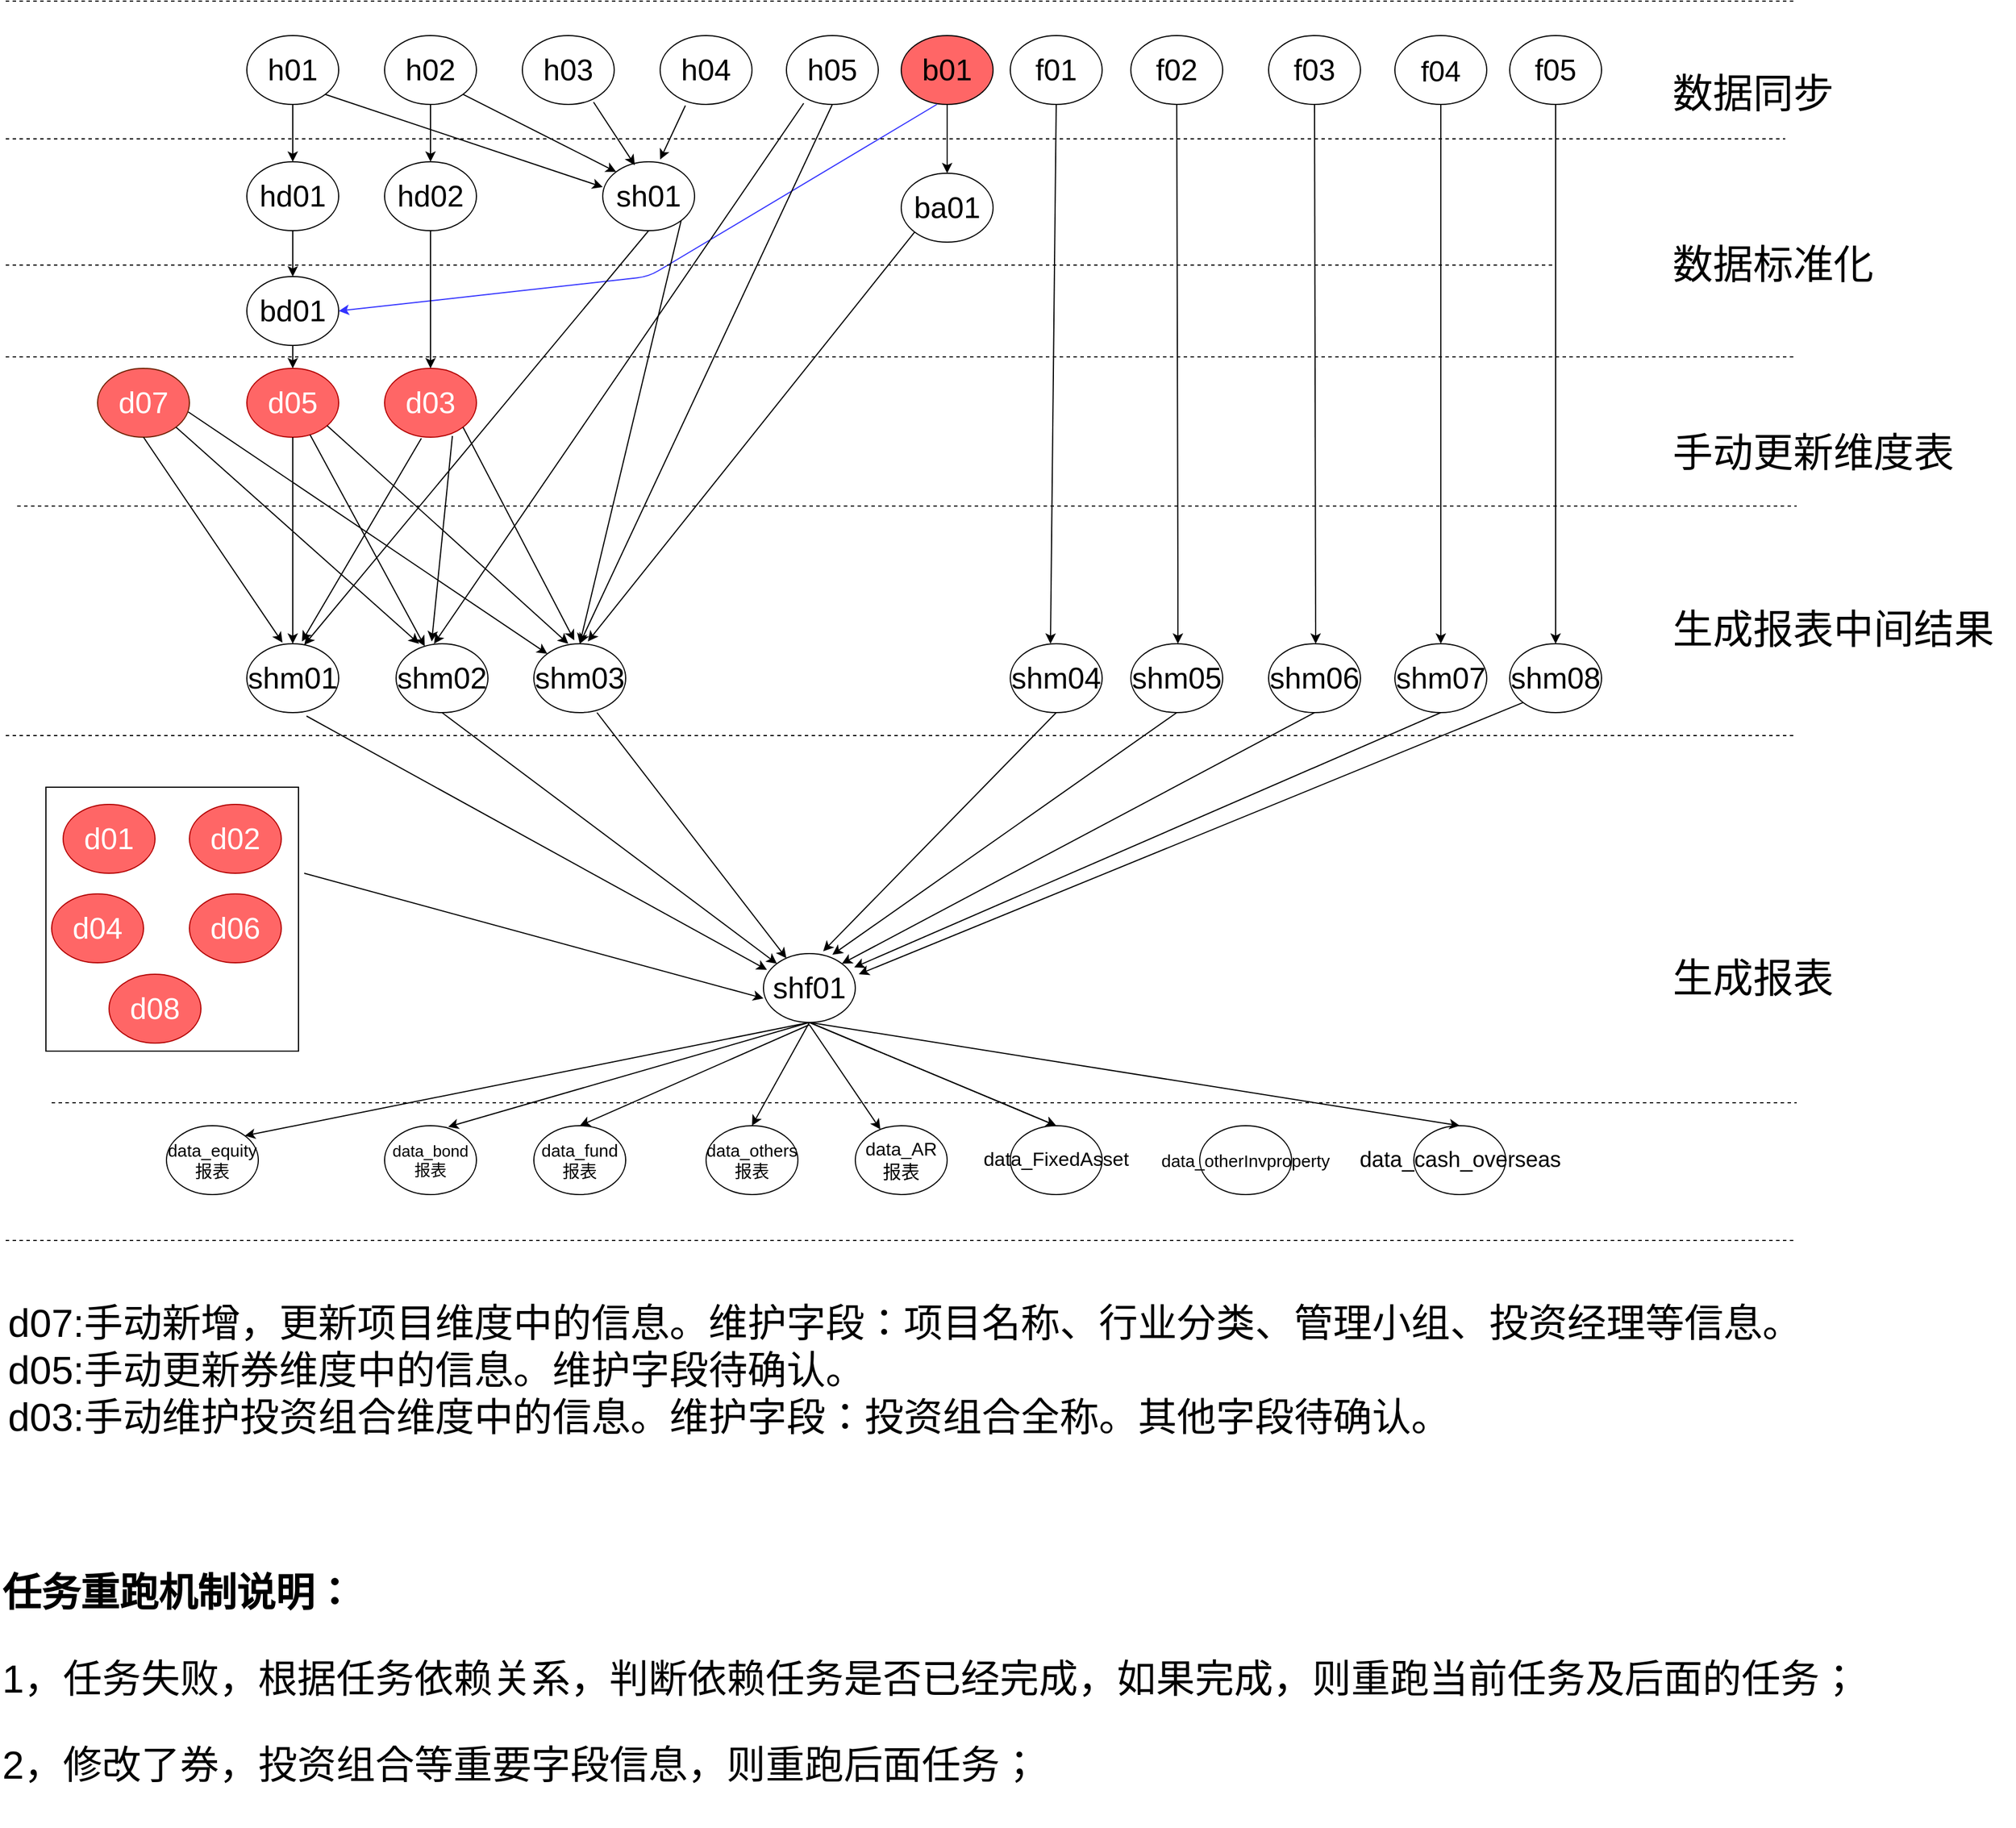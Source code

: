 <mxfile version="10.6.7" type="github"><diagram id="CE-nAmxv7aSpPfwxTt5X" name="Page-1"><mxGraphModel dx="2001" dy="620" grid="1" gridSize="10" guides="1" tooltips="1" connect="1" arrows="1" fold="1" page="1" pageScale="1" pageWidth="827" pageHeight="1169" math="0" shadow="0"><root><mxCell id="0"/><mxCell id="1" parent="0"/><mxCell id="x9aUKfn-WQiSGZUhLvfE-21" value="" style="rounded=0;whiteSpace=wrap;html=1;strokeWidth=1;" parent="1" vertex="1"><mxGeometry x="-405" y="725" width="220" height="230" as="geometry"/></mxCell><mxCell id="vTBnJOC0n8OZ-84Smmaz-1" value="&lt;font style=&quot;font-size: 26px&quot;&gt;h04&lt;/font&gt;" style="ellipse;whiteSpace=wrap;html=1;" parent="1" vertex="1"><mxGeometry x="130" y="70" width="80" height="60" as="geometry"/></mxCell><mxCell id="vTBnJOC0n8OZ-84Smmaz-2" value="&lt;font style=&quot;font-size: 26px&quot;&gt;h01&lt;/font&gt;" style="ellipse;whiteSpace=wrap;html=1;strokeWidth=1;" parent="1" vertex="1"><mxGeometry x="-230" y="70" width="80" height="60" as="geometry"/></mxCell><mxCell id="vTBnJOC0n8OZ-84Smmaz-3" value="&lt;font style=&quot;font-size: 26px&quot;&gt;h02&lt;/font&gt;" style="ellipse;whiteSpace=wrap;html=1;strokeColor=#000000;strokeWidth=1;" parent="1" vertex="1"><mxGeometry x="-110" y="70" width="80" height="60" as="geometry"/></mxCell><mxCell id="vTBnJOC0n8OZ-84Smmaz-4" value="&lt;font style=&quot;font-size: 26px&quot;&gt;h03&lt;/font&gt;" style="ellipse;whiteSpace=wrap;html=1;" parent="1" vertex="1"><mxGeometry x="10" y="70" width="80" height="60" as="geometry"/></mxCell><mxCell id="vTBnJOC0n8OZ-84Smmaz-5" value="&lt;font style=&quot;font-size: 25px&quot;&gt;f04&lt;/font&gt;" style="ellipse;whiteSpace=wrap;html=1;" parent="1" vertex="1"><mxGeometry x="770" y="70" width="80" height="60" as="geometry"/></mxCell><mxCell id="vTBnJOC0n8OZ-84Smmaz-6" value="&lt;font style=&quot;font-size: 26px&quot;&gt;f03&lt;/font&gt;" style="ellipse;whiteSpace=wrap;html=1;" parent="1" vertex="1"><mxGeometry x="660" y="70" width="80" height="60" as="geometry"/></mxCell><mxCell id="vTBnJOC0n8OZ-84Smmaz-7" value="&lt;font style=&quot;font-size: 26px&quot;&gt;f02&lt;/font&gt;" style="ellipse;whiteSpace=wrap;html=1;" parent="1" vertex="1"><mxGeometry x="540" y="70" width="80" height="60" as="geometry"/></mxCell><mxCell id="vTBnJOC0n8OZ-84Smmaz-8" value="&lt;font style=&quot;font-size: 26px&quot;&gt;f01&lt;/font&gt;" style="ellipse;whiteSpace=wrap;html=1;" parent="1" vertex="1"><mxGeometry x="435" y="70" width="80" height="60" as="geometry"/></mxCell><mxCell id="vTBnJOC0n8OZ-84Smmaz-9" value="&lt;font style=&quot;font-size: 26px&quot;&gt;h05&lt;/font&gt;" style="ellipse;whiteSpace=wrap;html=1;" parent="1" vertex="1"><mxGeometry x="240" y="70" width="80" height="60" as="geometry"/></mxCell><mxCell id="--Qk28p9DSzuA7onRjqX-1" value="&lt;font style=&quot;font-size: 26px&quot;&gt;f05&lt;/font&gt;" style="ellipse;whiteSpace=wrap;html=1;" parent="1" vertex="1"><mxGeometry x="870" y="70" width="80" height="60" as="geometry"/></mxCell><mxCell id="--Qk28p9DSzuA7onRjqX-2" value="&lt;font style=&quot;font-size: 26px&quot;&gt;hd01&lt;/font&gt;" style="ellipse;whiteSpace=wrap;html=1;" parent="1" vertex="1"><mxGeometry x="-230" y="180" width="80" height="60" as="geometry"/></mxCell><mxCell id="--Qk28p9DSzuA7onRjqX-3" value="&lt;font style=&quot;font-size: 26px&quot;&gt;hd02&lt;/font&gt;" style="ellipse;whiteSpace=wrap;html=1;" parent="1" vertex="1"><mxGeometry x="-110" y="180" width="80" height="60" as="geometry"/></mxCell><mxCell id="--Qk28p9DSzuA7onRjqX-4" value="&lt;font style=&quot;font-size: 26px&quot;&gt;b01&lt;/font&gt;" style="ellipse;whiteSpace=wrap;html=1;fillColor=#FF6666;" parent="1" vertex="1"><mxGeometry x="340" y="70" width="80" height="60" as="geometry"/></mxCell><mxCell id="--Qk28p9DSzuA7onRjqX-7" value="&lt;font style=&quot;font-size: 26px&quot;&gt;ba01&lt;/font&gt;" style="ellipse;whiteSpace=wrap;html=1;" parent="1" vertex="1"><mxGeometry x="340" y="190" width="80" height="60" as="geometry"/></mxCell><mxCell id="--Qk28p9DSzuA7onRjqX-8" value="&lt;font style=&quot;font-size: 26px&quot;&gt;shm05&lt;/font&gt;" style="ellipse;whiteSpace=wrap;html=1;" parent="1" vertex="1"><mxGeometry x="540" y="600" width="80" height="60" as="geometry"/></mxCell><mxCell id="--Qk28p9DSzuA7onRjqX-9" value="&lt;font style=&quot;font-size: 26px&quot;&gt;shm04&lt;/font&gt;" style="ellipse;whiteSpace=wrap;html=1;" parent="1" vertex="1"><mxGeometry x="435" y="600" width="80" height="60" as="geometry"/></mxCell><mxCell id="--Qk28p9DSzuA7onRjqX-10" value="&lt;font style=&quot;font-size: 26px&quot;&gt;shm03&lt;/font&gt;" style="ellipse;whiteSpace=wrap;html=1;" parent="1" vertex="1"><mxGeometry x="20" y="600" width="80" height="60" as="geometry"/></mxCell><mxCell id="--Qk28p9DSzuA7onRjqX-11" value="&lt;font style=&quot;font-size: 26px&quot;&gt;shm02&lt;/font&gt;" style="ellipse;whiteSpace=wrap;html=1;" parent="1" vertex="1"><mxGeometry x="-100" y="600" width="80" height="60" as="geometry"/></mxCell><mxCell id="--Qk28p9DSzuA7onRjqX-12" value="&lt;font style=&quot;font-size: 26px&quot;&gt;shm01&lt;/font&gt;" style="ellipse;whiteSpace=wrap;html=1;" parent="1" vertex="1"><mxGeometry x="-230" y="600" width="80" height="60" as="geometry"/></mxCell><mxCell id="--Qk28p9DSzuA7onRjqX-14" value="&lt;font style=&quot;font-size: 26px&quot;&gt;shm08&lt;/font&gt;" style="ellipse;whiteSpace=wrap;html=1;" parent="1" vertex="1"><mxGeometry x="870" y="600" width="80" height="60" as="geometry"/></mxCell><mxCell id="--Qk28p9DSzuA7onRjqX-15" value="&lt;font style=&quot;font-size: 26px&quot;&gt;shm07&lt;/font&gt;" style="ellipse;whiteSpace=wrap;html=1;" parent="1" vertex="1"><mxGeometry x="770" y="600" width="80" height="60" as="geometry"/></mxCell><mxCell id="--Qk28p9DSzuA7onRjqX-16" value="&lt;font style=&quot;font-size: 26px&quot;&gt;shm06&lt;/font&gt;" style="ellipse;whiteSpace=wrap;html=1;" parent="1" vertex="1"><mxGeometry x="660" y="600" width="80" height="60" as="geometry"/></mxCell><mxCell id="--Qk28p9DSzuA7onRjqX-17" value="&lt;font style=&quot;font-size: 26px&quot;&gt;shf01&lt;/font&gt;" style="ellipse;whiteSpace=wrap;html=1;" parent="1" vertex="1"><mxGeometry x="220" y="870" width="80" height="60" as="geometry"/></mxCell><mxCell id="--Qk28p9DSzuA7onRjqX-19" value="" style="endArrow=classic;html=1;exitX=0.5;exitY=1;exitDx=0;exitDy=0;" parent="1" source="vTBnJOC0n8OZ-84Smmaz-2" target="--Qk28p9DSzuA7onRjqX-2" edge="1"><mxGeometry width="50" height="50" relative="1" as="geometry"><mxPoint x="-230" y="740" as="sourcePoint"/><mxPoint x="-180" y="690" as="targetPoint"/></mxGeometry></mxCell><mxCell id="--Qk28p9DSzuA7onRjqX-20" value="" style="endArrow=classic;html=1;exitX=0.5;exitY=1;exitDx=0;exitDy=0;entryX=0.5;entryY=0;entryDx=0;entryDy=0;" parent="1" source="vTBnJOC0n8OZ-84Smmaz-3" target="--Qk28p9DSzuA7onRjqX-3" edge="1"><mxGeometry width="50" height="50" relative="1" as="geometry"><mxPoint x="-20" y="220" as="sourcePoint"/><mxPoint x="30" y="170" as="targetPoint"/></mxGeometry></mxCell><mxCell id="--Qk28p9DSzuA7onRjqX-27" value="" style="endArrow=classic;html=1;exitX=0.65;exitY=1.05;exitDx=0;exitDy=0;exitPerimeter=0;entryX=0.038;entryY=0.236;entryDx=0;entryDy=0;entryPerimeter=0;" parent="1" source="--Qk28p9DSzuA7onRjqX-12" target="--Qk28p9DSzuA7onRjqX-17" edge="1"><mxGeometry width="50" height="50" relative="1" as="geometry"><mxPoint x="-230" y="740" as="sourcePoint"/><mxPoint x="-180" y="690" as="targetPoint"/></mxGeometry></mxCell><mxCell id="--Qk28p9DSzuA7onRjqX-28" value="" style="endArrow=classic;html=1;exitX=0.5;exitY=1;exitDx=0;exitDy=0;entryX=0;entryY=0;entryDx=0;entryDy=0;" parent="1" source="--Qk28p9DSzuA7onRjqX-11" target="--Qk28p9DSzuA7onRjqX-17" edge="1"><mxGeometry width="50" height="50" relative="1" as="geometry"><mxPoint x="-230" y="740" as="sourcePoint"/><mxPoint x="-180" y="690" as="targetPoint"/></mxGeometry></mxCell><mxCell id="--Qk28p9DSzuA7onRjqX-29" value="" style="endArrow=classic;html=1;" parent="1" target="--Qk28p9DSzuA7onRjqX-17" edge="1"><mxGeometry width="50" height="50" relative="1" as="geometry"><mxPoint x="75" y="660" as="sourcePoint"/><mxPoint x="-180" y="690" as="targetPoint"/></mxGeometry></mxCell><mxCell id="--Qk28p9DSzuA7onRjqX-34" value="&lt;font style=&quot;font-size: 26px&quot;&gt;d07&lt;/font&gt;" style="ellipse;whiteSpace=wrap;html=1;fillColor=#FF6666;strokeColor=#6D1F00;fontColor=#ffffff;" parent="1" vertex="1"><mxGeometry x="-360" y="360" width="80" height="60" as="geometry"/></mxCell><mxCell id="--Qk28p9DSzuA7onRjqX-6" value="&lt;font style=&quot;font-size: 26px&quot;&gt;sh01&lt;/font&gt;" style="ellipse;whiteSpace=wrap;html=1;" parent="1" vertex="1"><mxGeometry x="80" y="180" width="80" height="60" as="geometry"/></mxCell><mxCell id="--Qk28p9DSzuA7onRjqX-5" value="&lt;font style=&quot;font-size: 26px&quot;&gt;bd01&lt;/font&gt;" style="ellipse;whiteSpace=wrap;html=1;" parent="1" vertex="1"><mxGeometry x="-230" y="280" width="80" height="60" as="geometry"/></mxCell><mxCell id="--Qk28p9DSzuA7onRjqX-55" value="&lt;font style=&quot;font-size: 26px&quot;&gt;d05&lt;/font&gt;" style="ellipse;whiteSpace=wrap;html=1;fillColor=#FF6666;strokeColor=#B20000;fontColor=#ffffff;" parent="1" vertex="1"><mxGeometry x="-230" y="360" width="80" height="60" as="geometry"/></mxCell><mxCell id="--Qk28p9DSzuA7onRjqX-56" value="" style="endArrow=classic;html=1;exitX=0.5;exitY=1;exitDx=0;exitDy=0;" parent="1" source="--Qk28p9DSzuA7onRjqX-5" target="--Qk28p9DSzuA7onRjqX-55" edge="1"><mxGeometry width="50" height="50" relative="1" as="geometry"><mxPoint x="-340" y="740" as="sourcePoint"/><mxPoint x="-290" y="690" as="targetPoint"/></mxGeometry></mxCell><mxCell id="--Qk28p9DSzuA7onRjqX-57" value="&lt;font style=&quot;font-size: 26px&quot;&gt;d03&lt;/font&gt;" style="ellipse;whiteSpace=wrap;html=1;fillColor=#FF6666;strokeColor=#B20000;fontColor=#ffffff;" parent="1" vertex="1"><mxGeometry x="-110" y="360" width="80" height="60" as="geometry"/></mxCell><mxCell id="--Qk28p9DSzuA7onRjqX-104" value="" style="endArrow=classic;html=1;exitX=0.5;exitY=1;exitDx=0;exitDy=0;entryX=0.388;entryY=-0.017;entryDx=0;entryDy=0;entryPerimeter=0;" parent="1" source="--Qk28p9DSzuA7onRjqX-34" target="--Qk28p9DSzuA7onRjqX-12" edge="1"><mxGeometry width="50" height="50" relative="1" as="geometry"><mxPoint x="-370" y="540" as="sourcePoint"/><mxPoint x="-200" y="590" as="targetPoint"/></mxGeometry></mxCell><mxCell id="--Qk28p9DSzuA7onRjqX-105" value="" style="endArrow=classic;html=1;exitX=1;exitY=1;exitDx=0;exitDy=0;entryX=0.25;entryY=0;entryDx=0;entryDy=0;entryPerimeter=0;" parent="1" source="--Qk28p9DSzuA7onRjqX-34" target="--Qk28p9DSzuA7onRjqX-11" edge="1"><mxGeometry width="50" height="50" relative="1" as="geometry"><mxPoint x="-240" y="490" as="sourcePoint"/><mxPoint x="-320" y="950" as="targetPoint"/></mxGeometry></mxCell><mxCell id="--Qk28p9DSzuA7onRjqX-106" value="" style="endArrow=classic;html=1;exitX=0.988;exitY=0.633;exitDx=0;exitDy=0;exitPerimeter=0;entryX=0;entryY=0;entryDx=0;entryDy=0;" parent="1" source="--Qk28p9DSzuA7onRjqX-34" target="--Qk28p9DSzuA7onRjqX-10" edge="1"><mxGeometry width="50" height="50" relative="1" as="geometry"><mxPoint x="-130" y="470" as="sourcePoint"/><mxPoint x="-320" y="950" as="targetPoint"/></mxGeometry></mxCell><mxCell id="--Qk28p9DSzuA7onRjqX-110" value="" style="endArrow=classic;html=1;exitX=0.5;exitY=1;exitDx=0;exitDy=0;entryX=0.5;entryY=0;entryDx=0;entryDy=0;" parent="1" source="--Qk28p9DSzuA7onRjqX-55" target="--Qk28p9DSzuA7onRjqX-12" edge="1"><mxGeometry width="50" height="50" relative="1" as="geometry"><mxPoint x="-230" y="550" as="sourcePoint"/><mxPoint x="-320" y="950" as="targetPoint"/></mxGeometry></mxCell><mxCell id="--Qk28p9DSzuA7onRjqX-111" value="" style="endArrow=classic;html=1;" parent="1" source="--Qk28p9DSzuA7onRjqX-55" target="--Qk28p9DSzuA7onRjqX-11" edge="1"><mxGeometry width="50" height="50" relative="1" as="geometry"><mxPoint x="-169" y="429" as="sourcePoint"/><mxPoint x="-320" y="950" as="targetPoint"/></mxGeometry></mxCell><mxCell id="--Qk28p9DSzuA7onRjqX-112" value="" style="endArrow=classic;html=1;entryX=0.375;entryY=0;entryDx=0;entryDy=0;entryPerimeter=0;exitX=0.875;exitY=0.833;exitDx=0;exitDy=0;exitPerimeter=0;" parent="1" source="--Qk28p9DSzuA7onRjqX-55" target="--Qk28p9DSzuA7onRjqX-10" edge="1"><mxGeometry width="50" height="50" relative="1" as="geometry"><mxPoint x="-150" y="390" as="sourcePoint"/><mxPoint x="-320" y="950" as="targetPoint"/></mxGeometry></mxCell><mxCell id="--Qk28p9DSzuA7onRjqX-113" value="" style="endArrow=classic;html=1;exitX=0.4;exitY=1.017;exitDx=0;exitDy=0;exitPerimeter=0;entryX=0.6;entryY=-0.033;entryDx=0;entryDy=0;entryPerimeter=0;" parent="1" source="--Qk28p9DSzuA7onRjqX-57" target="--Qk28p9DSzuA7onRjqX-12" edge="1"><mxGeometry width="50" height="50" relative="1" as="geometry"><mxPoint x="-370" y="1000" as="sourcePoint"/><mxPoint x="-320" y="950" as="targetPoint"/></mxGeometry></mxCell><mxCell id="--Qk28p9DSzuA7onRjqX-116" value="" style="endArrow=classic;html=1;exitX=0.738;exitY=0.983;exitDx=0;exitDy=0;exitPerimeter=0;entryX=0.388;entryY=-0.033;entryDx=0;entryDy=0;entryPerimeter=0;" parent="1" source="--Qk28p9DSzuA7onRjqX-57" target="--Qk28p9DSzuA7onRjqX-11" edge="1"><mxGeometry width="50" height="50" relative="1" as="geometry"><mxPoint x="-370" y="1000" as="sourcePoint"/><mxPoint x="-320" y="950" as="targetPoint"/></mxGeometry></mxCell><mxCell id="--Qk28p9DSzuA7onRjqX-121" value="" style="endArrow=classic;html=1;entryX=1;entryY=0.5;entryDx=0;entryDy=0;strokeColor=#3333FF;" parent="1" target="--Qk28p9DSzuA7onRjqX-5" edge="1"><mxGeometry width="50" height="50" relative="1" as="geometry"><mxPoint x="371" y="130" as="sourcePoint"/><mxPoint x="-130" y="480" as="targetPoint"/><Array as="points"><mxPoint x="120" y="280"/></Array></mxGeometry></mxCell><mxCell id="--Qk28p9DSzuA7onRjqX-126" value="&lt;font style=&quot;font-size: 26px&quot;&gt;d01&lt;/font&gt;" style="ellipse;whiteSpace=wrap;html=1;fillColor=#FF6666;strokeColor=#B20000;fontColor=#ffffff;" parent="1" vertex="1"><mxGeometry x="-390" y="740" width="80" height="60" as="geometry"/></mxCell><mxCell id="--Qk28p9DSzuA7onRjqX-130" value="&lt;font style=&quot;font-size: 26px&quot;&gt;d04&lt;/font&gt;" style="ellipse;whiteSpace=wrap;html=1;fillColor=#FF6666;strokeColor=#B20000;fontColor=#ffffff;" parent="1" vertex="1"><mxGeometry x="-400" y="818" width="80" height="60" as="geometry"/></mxCell><mxCell id="--Qk28p9DSzuA7onRjqX-131" value="&lt;font style=&quot;font-size: 26px&quot;&gt;d02&lt;/font&gt;" style="ellipse;whiteSpace=wrap;html=1;fillColor=#FF6666;strokeColor=#B20000;fontColor=#ffffff;" parent="1" vertex="1"><mxGeometry x="-280" y="740" width="80" height="60" as="geometry"/></mxCell><mxCell id="--Qk28p9DSzuA7onRjqX-133" value="&lt;font style=&quot;font-size: 26px&quot;&gt;d06&lt;/font&gt;" style="ellipse;whiteSpace=wrap;html=1;fillColor=#FF6666;strokeColor=#B20000;fontColor=#ffffff;" parent="1" vertex="1"><mxGeometry x="-280" y="818" width="80" height="60" as="geometry"/></mxCell><mxCell id="--Qk28p9DSzuA7onRjqX-134" value="&lt;font style=&quot;font-size: 26px&quot;&gt;d08&lt;/font&gt;" style="ellipse;whiteSpace=wrap;html=1;fillColor=#FF6666;strokeColor=#B20000;fontColor=#ffffff;" parent="1" vertex="1"><mxGeometry x="-350" y="888" width="80" height="60" as="geometry"/></mxCell><mxCell id="--Qk28p9DSzuA7onRjqX-141" value="&lt;font style=&quot;font-size: 15px&quot;&gt;data_equity报表&lt;/font&gt;" style="ellipse;whiteSpace=wrap;html=1;" parent="1" vertex="1"><mxGeometry x="-300" y="1020" width="80" height="60" as="geometry"/></mxCell><mxCell id="--Qk28p9DSzuA7onRjqX-142" value="&lt;font style=&quot;font-size: 14px&quot;&gt;data_bond报表&lt;/font&gt;" style="ellipse;whiteSpace=wrap;html=1;" parent="1" vertex="1"><mxGeometry x="-110" y="1020" width="80" height="60" as="geometry"/></mxCell><mxCell id="--Qk28p9DSzuA7onRjqX-143" value="&lt;font style=&quot;font-size: 15px&quot;&gt;data_fund报表&lt;/font&gt;" style="ellipse;whiteSpace=wrap;html=1;" parent="1" vertex="1"><mxGeometry x="20" y="1020" width="80" height="60" as="geometry"/></mxCell><mxCell id="--Qk28p9DSzuA7onRjqX-144" value="&lt;font style=&quot;font-size: 15px&quot;&gt;data_others报表&lt;/font&gt;" style="ellipse;whiteSpace=wrap;html=1;" parent="1" vertex="1"><mxGeometry x="170" y="1020" width="80" height="60" as="geometry"/></mxCell><mxCell id="--Qk28p9DSzuA7onRjqX-145" value="&lt;font style=&quot;font-size: 16px&quot;&gt;data_AR报表&lt;/font&gt;" style="ellipse;whiteSpace=wrap;html=1;" parent="1" vertex="1"><mxGeometry x="300" y="1020" width="80" height="60" as="geometry"/></mxCell><mxCell id="--Qk28p9DSzuA7onRjqX-147" value="&lt;font style=&quot;font-size: 15px&quot;&gt;data_otherInvproperty&lt;/font&gt;" style="ellipse;whiteSpace=wrap;html=1;" parent="1" vertex="1"><mxGeometry x="600" y="1020" width="80" height="60" as="geometry"/></mxCell><mxCell id="--Qk28p9DSzuA7onRjqX-148" value="&lt;font style=&quot;font-size: 19px&quot;&gt;data_cash_overseas&lt;/font&gt;" style="ellipse;whiteSpace=wrap;html=1;" parent="1" vertex="1"><mxGeometry x="786.5" y="1020" width="80" height="60" as="geometry"/></mxCell><mxCell id="--Qk28p9DSzuA7onRjqX-149" value="" style="endArrow=classic;html=1;strokeColor=#000000;entryX=1;entryY=0;entryDx=0;entryDy=0;" parent="1" target="--Qk28p9DSzuA7onRjqX-141" edge="1"><mxGeometry width="50" height="50" relative="1" as="geometry"><mxPoint x="260" y="930" as="sourcePoint"/><mxPoint x="-320" y="1220" as="targetPoint"/></mxGeometry></mxCell><mxCell id="--Qk28p9DSzuA7onRjqX-151" value="" style="endArrow=classic;html=1;strokeColor=#000000;exitX=0.5;exitY=1;exitDx=0;exitDy=0;entryX=0.692;entryY=0.017;entryDx=0;entryDy=0;entryPerimeter=0;" parent="1" source="--Qk28p9DSzuA7onRjqX-17" target="--Qk28p9DSzuA7onRjqX-142" edge="1"><mxGeometry width="50" height="50" relative="1" as="geometry"><mxPoint x="-370" y="1270" as="sourcePoint"/><mxPoint x="-320" y="1220" as="targetPoint"/></mxGeometry></mxCell><mxCell id="--Qk28p9DSzuA7onRjqX-152" value="" style="endArrow=classic;html=1;strokeColor=#000000;entryX=0.5;entryY=0;entryDx=0;entryDy=0;" parent="1" target="--Qk28p9DSzuA7onRjqX-143" edge="1"><mxGeometry width="50" height="50" relative="1" as="geometry"><mxPoint x="260" y="932" as="sourcePoint"/><mxPoint x="-320" y="1220" as="targetPoint"/></mxGeometry></mxCell><mxCell id="--Qk28p9DSzuA7onRjqX-153" value="" style="endArrow=classic;html=1;strokeColor=#000000;exitX=0.5;exitY=1;exitDx=0;exitDy=0;entryX=0.5;entryY=0;entryDx=0;entryDy=0;" parent="1" source="--Qk28p9DSzuA7onRjqX-17" target="--Qk28p9DSzuA7onRjqX-144" edge="1"><mxGeometry width="50" height="50" relative="1" as="geometry"><mxPoint x="-370" y="1270" as="sourcePoint"/><mxPoint x="-320" y="1220" as="targetPoint"/></mxGeometry></mxCell><mxCell id="--Qk28p9DSzuA7onRjqX-154" value="" style="endArrow=classic;html=1;strokeColor=#000000;" parent="1" target="--Qk28p9DSzuA7onRjqX-145" edge="1"><mxGeometry width="50" height="50" relative="1" as="geometry"><mxPoint x="260" y="932" as="sourcePoint"/><mxPoint x="-320" y="1220" as="targetPoint"/></mxGeometry></mxCell><mxCell id="--Qk28p9DSzuA7onRjqX-155" value="" style="endArrow=classic;html=1;strokeColor=#000000;exitX=0.5;exitY=1;exitDx=0;exitDy=0;entryX=0.5;entryY=0;entryDx=0;entryDy=0;" parent="1" source="--Qk28p9DSzuA7onRjqX-17" target="--Qk28p9DSzuA7onRjqX-146" edge="1"><mxGeometry width="50" height="50" relative="1" as="geometry"><mxPoint x="-370" y="1270" as="sourcePoint"/><mxPoint x="-320" y="1220" as="targetPoint"/></mxGeometry></mxCell><mxCell id="--Qk28p9DSzuA7onRjqX-157" value="" style="endArrow=classic;html=1;strokeColor=#000000;entryX=0.5;entryY=0;entryDx=0;entryDy=0;" parent="1" target="--Qk28p9DSzuA7onRjqX-148" edge="1"><mxGeometry width="50" height="50" relative="1" as="geometry"><mxPoint x="260" y="930" as="sourcePoint"/><mxPoint x="-320" y="1220" as="targetPoint"/></mxGeometry></mxCell><mxCell id="eKODtF2emk_onOJ8C8fp-2" value="" style="endArrow=classic;html=1;exitX=0.5;exitY=1;exitDx=0;exitDy=0;entryX=0.5;entryY=0;entryDx=0;entryDy=0;" parent="1" source="--Qk28p9DSzuA7onRjqX-3" target="--Qk28p9DSzuA7onRjqX-57" edge="1"><mxGeometry width="50" height="50" relative="1" as="geometry"><mxPoint x="-110" y="840" as="sourcePoint"/><mxPoint x="-150" y="920" as="targetPoint"/></mxGeometry></mxCell><mxCell id="eKODtF2emk_onOJ8C8fp-3" value="" style="endArrow=classic;html=1;exitX=0.5;exitY=1;exitDx=0;exitDy=0;entryX=0.5;entryY=0;entryDx=0;entryDy=0;" parent="1" source="--Qk28p9DSzuA7onRjqX-2" target="--Qk28p9DSzuA7onRjqX-5" edge="1"><mxGeometry width="50" height="50" relative="1" as="geometry"><mxPoint x="-490" y="880" as="sourcePoint"/><mxPoint x="-190" y="270" as="targetPoint"/></mxGeometry></mxCell><mxCell id="eKODtF2emk_onOJ8C8fp-4" value="" style="endArrow=classic;html=1;exitX=0.5;exitY=1;exitDx=0;exitDy=0;entryX=0.5;entryY=0;entryDx=0;entryDy=0;" parent="1" source="--Qk28p9DSzuA7onRjqX-4" target="--Qk28p9DSzuA7onRjqX-7" edge="1"><mxGeometry width="50" height="50" relative="1" as="geometry"><mxPoint x="330" y="240" as="sourcePoint"/><mxPoint x="390" y="440" as="targetPoint"/></mxGeometry></mxCell><mxCell id="eKODtF2emk_onOJ8C8fp-5" value="" style="endArrow=classic;html=1;exitX=1;exitY=1;exitDx=0;exitDy=0;entryX=0;entryY=0.367;entryDx=0;entryDy=0;entryPerimeter=0;" parent="1" source="vTBnJOC0n8OZ-84Smmaz-2" target="--Qk28p9DSzuA7onRjqX-6" edge="1"><mxGeometry width="50" height="50" relative="1" as="geometry"><mxPoint x="150" y="350" as="sourcePoint"/><mxPoint x="200" y="300" as="targetPoint"/></mxGeometry></mxCell><mxCell id="eKODtF2emk_onOJ8C8fp-6" value="" style="endArrow=classic;html=1;exitX=1;exitY=1;exitDx=0;exitDy=0;entryX=0;entryY=0;entryDx=0;entryDy=0;" parent="1" source="vTBnJOC0n8OZ-84Smmaz-3" target="--Qk28p9DSzuA7onRjqX-6" edge="1"><mxGeometry width="50" height="50" relative="1" as="geometry"><mxPoint x="80" y="190" as="sourcePoint"/><mxPoint x="130" y="140" as="targetPoint"/></mxGeometry></mxCell><mxCell id="eKODtF2emk_onOJ8C8fp-7" value="" style="endArrow=classic;html=1;exitX=0.775;exitY=0.967;exitDx=0;exitDy=0;exitPerimeter=0;entryX=0.35;entryY=0.05;entryDx=0;entryDy=0;entryPerimeter=0;" parent="1" source="vTBnJOC0n8OZ-84Smmaz-4" target="--Qk28p9DSzuA7onRjqX-6" edge="1"><mxGeometry width="50" height="50" relative="1" as="geometry"><mxPoint x="200" y="210" as="sourcePoint"/><mxPoint x="101" y="179" as="targetPoint"/></mxGeometry></mxCell><mxCell id="eKODtF2emk_onOJ8C8fp-9" value="" style="endArrow=classic;html=1;exitX=0.5;exitY=1;exitDx=0;exitDy=0;entryX=0.625;entryY=0.017;entryDx=0;entryDy=0;entryPerimeter=0;" parent="1" source="--Qk28p9DSzuA7onRjqX-6" target="--Qk28p9DSzuA7onRjqX-12" edge="1"><mxGeometry width="50" height="50" relative="1" as="geometry"><mxPoint y="470" as="sourcePoint"/><mxPoint x="50" y="420" as="targetPoint"/></mxGeometry></mxCell><mxCell id="eKODtF2emk_onOJ8C8fp-10" value="" style="endArrow=classic;html=1;entryX=0.5;entryY=0;entryDx=0;entryDy=0;exitX=1;exitY=1;exitDx=0;exitDy=0;" parent="1" source="--Qk28p9DSzuA7onRjqX-6" target="--Qk28p9DSzuA7onRjqX-10" edge="1"><mxGeometry width="50" height="50" relative="1" as="geometry"><mxPoint x="120" y="240" as="sourcePoint"/><mxPoint x="50" y="600" as="targetPoint"/></mxGeometry></mxCell><mxCell id="eKODtF2emk_onOJ8C8fp-11" value="" style="endArrow=classic;html=1;exitX=0;exitY=1;exitDx=0;exitDy=0;entryX=0.588;entryY=-0.033;entryDx=0;entryDy=0;entryPerimeter=0;" parent="1" source="--Qk28p9DSzuA7onRjqX-7" target="--Qk28p9DSzuA7onRjqX-10" edge="1"><mxGeometry width="50" height="50" relative="1" as="geometry"><mxPoint x="210" y="500" as="sourcePoint"/><mxPoint x="260" y="450" as="targetPoint"/></mxGeometry></mxCell><mxCell id="eKODtF2emk_onOJ8C8fp-12" value="" style="endArrow=classic;html=1;exitX=0.5;exitY=1;exitDx=0;exitDy=0;entryX=0.5;entryY=0;entryDx=0;entryDy=0;" parent="1" source="vTBnJOC0n8OZ-84Smmaz-9" target="--Qk28p9DSzuA7onRjqX-10" edge="1"><mxGeometry width="50" height="50" relative="1" as="geometry"><mxPoint x="160" y="410" as="sourcePoint"/><mxPoint x="210" y="360" as="targetPoint"/></mxGeometry></mxCell><mxCell id="eKODtF2emk_onOJ8C8fp-14" value="" style="endArrow=classic;html=1;exitX=0.188;exitY=0.983;exitDx=0;exitDy=0;exitPerimeter=0;entryX=0.413;entryY=0;entryDx=0;entryDy=0;entryPerimeter=0;" parent="1" source="vTBnJOC0n8OZ-84Smmaz-9" target="--Qk28p9DSzuA7onRjqX-11" edge="1"><mxGeometry width="50" height="50" relative="1" as="geometry"><mxPoint x="20" y="530" as="sourcePoint"/><mxPoint x="70" y="480" as="targetPoint"/></mxGeometry></mxCell><mxCell id="eKODtF2emk_onOJ8C8fp-15" value="" style="endArrow=classic;html=1;exitX=0.5;exitY=1;exitDx=0;exitDy=0;entryX=0.65;entryY=-0.033;entryDx=0;entryDy=0;entryPerimeter=0;" parent="1" source="--Qk28p9DSzuA7onRjqX-9" target="--Qk28p9DSzuA7onRjqX-17" edge="1"><mxGeometry width="50" height="50" relative="1" as="geometry"><mxPoint x="300" y="770" as="sourcePoint"/><mxPoint x="350" y="720" as="targetPoint"/></mxGeometry></mxCell><mxCell id="eKODtF2emk_onOJ8C8fp-16" value="" style="endArrow=classic;html=1;exitX=0.5;exitY=1;exitDx=0;exitDy=0;" parent="1" source="--Qk28p9DSzuA7onRjqX-8" edge="1"><mxGeometry width="50" height="50" relative="1" as="geometry"><mxPoint x="460" y="890" as="sourcePoint"/><mxPoint x="280" y="871" as="targetPoint"/></mxGeometry></mxCell><mxCell id="eKODtF2emk_onOJ8C8fp-17" value="" style="endArrow=classic;html=1;exitX=0.5;exitY=1;exitDx=0;exitDy=0;entryX=1;entryY=0;entryDx=0;entryDy=0;" parent="1" source="--Qk28p9DSzuA7onRjqX-16" target="--Qk28p9DSzuA7onRjqX-17" edge="1"><mxGeometry width="50" height="50" relative="1" as="geometry"><mxPoint x="560" y="830" as="sourcePoint"/><mxPoint x="610" y="780" as="targetPoint"/></mxGeometry></mxCell><mxCell id="eKODtF2emk_onOJ8C8fp-18" value="" style="endArrow=classic;html=1;exitX=0.5;exitY=1;exitDx=0;exitDy=0;entryX=0.988;entryY=0.2;entryDx=0;entryDy=0;entryPerimeter=0;" parent="1" source="--Qk28p9DSzuA7onRjqX-15" target="--Qk28p9DSzuA7onRjqX-17" edge="1"><mxGeometry width="50" height="50" relative="1" as="geometry"><mxPoint x="-380" y="1270" as="sourcePoint"/><mxPoint x="-330" y="1220" as="targetPoint"/></mxGeometry></mxCell><mxCell id="eKODtF2emk_onOJ8C8fp-19" value="" style="endArrow=classic;html=1;exitX=0;exitY=1;exitDx=0;exitDy=0;entryX=1.038;entryY=0.3;entryDx=0;entryDy=0;entryPerimeter=0;" parent="1" source="--Qk28p9DSzuA7onRjqX-14" target="--Qk28p9DSzuA7onRjqX-17" edge="1"><mxGeometry width="50" height="50" relative="1" as="geometry"><mxPoint x="600" y="950" as="sourcePoint"/><mxPoint x="650" y="900" as="targetPoint"/></mxGeometry></mxCell><mxCell id="eKODtF2emk_onOJ8C8fp-21" value="" style="endArrow=classic;html=1;exitX=0.5;exitY=1;exitDx=0;exitDy=0;" parent="1" source="vTBnJOC0n8OZ-84Smmaz-8" edge="1"><mxGeometry width="50" height="50" relative="1" as="geometry"><mxPoint x="600" y="320" as="sourcePoint"/><mxPoint x="470" y="600" as="targetPoint"/></mxGeometry></mxCell><mxCell id="eKODtF2emk_onOJ8C8fp-22" value="" style="endArrow=classic;html=1;exitX=0.5;exitY=1;exitDx=0;exitDy=0;" parent="1" source="vTBnJOC0n8OZ-84Smmaz-7" edge="1"><mxGeometry width="50" height="50" relative="1" as="geometry"><mxPoint x="580" y="140" as="sourcePoint"/><mxPoint x="581" y="600" as="targetPoint"/><Array as="points"><mxPoint x="581" y="540"/></Array></mxGeometry></mxCell><mxCell id="eKODtF2emk_onOJ8C8fp-23" value="" style="endArrow=classic;html=1;exitX=0.5;exitY=1;exitDx=0;exitDy=0;" parent="1" source="vTBnJOC0n8OZ-84Smmaz-6" edge="1"><mxGeometry width="50" height="50" relative="1" as="geometry"><mxPoint x="630" y="390" as="sourcePoint"/><mxPoint x="701" y="600" as="targetPoint"/></mxGeometry></mxCell><mxCell id="eKODtF2emk_onOJ8C8fp-24" value="" style="endArrow=classic;html=1;exitX=0.5;exitY=1;exitDx=0;exitDy=0;" parent="1" source="vTBnJOC0n8OZ-84Smmaz-5" edge="1"><mxGeometry width="50" height="50" relative="1" as="geometry"><mxPoint x="880" y="480" as="sourcePoint"/><mxPoint x="810" y="600" as="targetPoint"/></mxGeometry></mxCell><mxCell id="eKODtF2emk_onOJ8C8fp-25" value="" style="endArrow=classic;html=1;exitX=0.5;exitY=1;exitDx=0;exitDy=0;entryX=0.5;entryY=0;entryDx=0;entryDy=0;" parent="1" source="--Qk28p9DSzuA7onRjqX-1" target="--Qk28p9DSzuA7onRjqX-14" edge="1"><mxGeometry width="50" height="50" relative="1" as="geometry"><mxPoint x="940" y="520" as="sourcePoint"/><mxPoint x="990" y="470" as="targetPoint"/></mxGeometry></mxCell><mxCell id="--Qk28p9DSzuA7onRjqX-146" value="&lt;font style=&quot;font-size: 17px&quot;&gt;data_FixedAsset&lt;/font&gt;" style="ellipse;whiteSpace=wrap;html=1;" parent="1" vertex="1"><mxGeometry x="435" y="1020" width="80" height="60" as="geometry"/></mxCell><mxCell id="msqKH6T5NHZdXceP4X6C-1" value="" style="endArrow=classic;html=1;strokeColor=#000000;entryX=0.5;entryY=0;entryDx=0;entryDy=0;" parent="1" target="--Qk28p9DSzuA7onRjqX-146" edge="1"><mxGeometry width="50" height="50" relative="1" as="geometry"><mxPoint x="260" y="930.0" as="sourcePoint"/><mxPoint x="610.571" y="1139.429" as="targetPoint"/></mxGeometry></mxCell><mxCell id="x9aUKfn-WQiSGZUhLvfE-1" value="" style="endArrow=classic;html=1;entryX=0.625;entryY=-0.033;entryDx=0;entryDy=0;entryPerimeter=0;exitX=0.275;exitY=1.017;exitDx=0;exitDy=0;exitPerimeter=0;" parent="1" source="vTBnJOC0n8OZ-84Smmaz-1" target="--Qk28p9DSzuA7onRjqX-6" edge="1"><mxGeometry width="50" height="50" relative="1" as="geometry"><mxPoint x="190" y="70" as="sourcePoint"/><mxPoint x="240" y="20" as="targetPoint"/></mxGeometry></mxCell><mxCell id="x9aUKfn-WQiSGZUhLvfE-2" value="" style="endArrow=classic;html=1;exitX=1;exitY=1;exitDx=0;exitDy=0;entryX=0.44;entryY=-0.05;entryDx=0;entryDy=0;entryPerimeter=0;" parent="1" source="--Qk28p9DSzuA7onRjqX-57" target="--Qk28p9DSzuA7onRjqX-10" edge="1"><mxGeometry width="50" height="50" relative="1" as="geometry"><mxPoint x="-30" y="470" as="sourcePoint"/><mxPoint x="50" y="590" as="targetPoint"/></mxGeometry></mxCell><mxCell id="x9aUKfn-WQiSGZUhLvfE-4" value="" style="endArrow=none;dashed=1;html=1;fillColor=#ffcd28;strokeColor=#000000;gradientColor=#ffa500;" parent="1" edge="1"><mxGeometry width="50" height="50" relative="1" as="geometry"><mxPoint x="-440" y="160" as="sourcePoint"/><mxPoint x="1110" y="160" as="targetPoint"/></mxGeometry></mxCell><mxCell id="x9aUKfn-WQiSGZUhLvfE-5" value="" style="endArrow=none;dashed=1;html=1;" parent="1" edge="1"><mxGeometry width="50" height="50" relative="1" as="geometry"><mxPoint x="-440" y="270" as="sourcePoint"/><mxPoint x="910" y="270" as="targetPoint"/></mxGeometry></mxCell><mxCell id="x9aUKfn-WQiSGZUhLvfE-6" value="" style="endArrow=none;dashed=1;html=1;" parent="1" edge="1"><mxGeometry width="50" height="50" relative="1" as="geometry"><mxPoint x="-440" y="350" as="sourcePoint"/><mxPoint x="1120" y="350" as="targetPoint"/></mxGeometry></mxCell><mxCell id="x9aUKfn-WQiSGZUhLvfE-7" value="" style="endArrow=none;dashed=1;html=1;" parent="1" edge="1"><mxGeometry width="50" height="50" relative="1" as="geometry"><mxPoint x="-430" y="480" as="sourcePoint"/><mxPoint x="1120" y="480" as="targetPoint"/></mxGeometry></mxCell><mxCell id="x9aUKfn-WQiSGZUhLvfE-8" value="" style="endArrow=none;dashed=1;html=1;" parent="1" edge="1"><mxGeometry width="50" height="50" relative="1" as="geometry"><mxPoint x="-440" y="680" as="sourcePoint"/><mxPoint x="1120" y="680" as="targetPoint"/></mxGeometry></mxCell><mxCell id="x9aUKfn-WQiSGZUhLvfE-9" value="" style="endArrow=none;dashed=1;html=1;" parent="1" edge="1"><mxGeometry width="50" height="50" relative="1" as="geometry"><mxPoint x="-400" y="1000" as="sourcePoint"/><mxPoint x="1120" y="1000" as="targetPoint"/></mxGeometry></mxCell><mxCell id="x9aUKfn-WQiSGZUhLvfE-13" value="" style="endArrow=none;dashed=1;html=1;strokeColor=#000000;" parent="1" edge="1"><mxGeometry width="50" height="50" relative="1" as="geometry"><mxPoint x="-440" y="40" as="sourcePoint"/><mxPoint x="1120" y="40" as="targetPoint"/></mxGeometry></mxCell><mxCell id="x9aUKfn-WQiSGZUhLvfE-14" value="&lt;font style=&quot;font-size: 35px&quot;&gt;数据同步&lt;/font&gt;" style="text;html=1;resizable=0;points=[];autosize=1;align=left;verticalAlign=top;spacingTop=-4;strokeWidth=11;" parent="1" vertex="1"><mxGeometry x="1010" y="97" width="160" height="20" as="geometry"/></mxCell><mxCell id="x9aUKfn-WQiSGZUhLvfE-16" value="&lt;font style=&quot;font-size: 35px&quot;&gt;手动更新维度表&lt;/font&gt;" style="text;html=1;resizable=0;points=[];autosize=1;align=left;verticalAlign=top;spacingTop=-4;" parent="1" vertex="1"><mxGeometry x="1010" y="410" width="260" height="20" as="geometry"/></mxCell><mxCell id="x9aUKfn-WQiSGZUhLvfE-17" value="&lt;font style=&quot;font-size: 35px&quot;&gt;生成报表中间结果&lt;/font&gt;" style="text;html=1;resizable=0;points=[];autosize=1;align=left;verticalAlign=top;spacingTop=-4;" parent="1" vertex="1"><mxGeometry x="1010" y="564" width="300" height="20" as="geometry"/></mxCell><mxCell id="x9aUKfn-WQiSGZUhLvfE-18" value="" style="endArrow=none;dashed=1;html=1;strokeColor=#000000;" parent="1" edge="1"><mxGeometry width="50" height="50" relative="1" as="geometry"><mxPoint x="-440" y="1120" as="sourcePoint"/><mxPoint x="1120" y="1120" as="targetPoint"/></mxGeometry></mxCell><mxCell id="x9aUKfn-WQiSGZUhLvfE-19" value="&lt;font style=&quot;font-size: 35px&quot;&gt;生成报表&lt;/font&gt;" style="text;html=1;resizable=0;points=[];autosize=1;align=left;verticalAlign=top;spacingTop=-4;" parent="1" vertex="1"><mxGeometry x="1010" y="868" width="160" height="20" as="geometry"/></mxCell><mxCell id="x9aUKfn-WQiSGZUhLvfE-22" value="" style="endArrow=classic;html=1;strokeColor=#000000;" parent="1" edge="1"><mxGeometry width="50" height="50" relative="1" as="geometry"><mxPoint x="-180" y="800" as="sourcePoint"/><mxPoint x="220" y="909" as="targetPoint"/></mxGeometry></mxCell><mxCell id="puLB3txuQ_uMOYuncwgX-5" value="&lt;font style=&quot;font-size: 35px&quot;&gt;数据标准化&lt;/font&gt;" style="text;html=1;resizable=0;points=[];autosize=1;align=left;verticalAlign=top;spacingTop=-4;" parent="1" vertex="1"><mxGeometry x="1010" y="246" width="190" height="20" as="geometry"/></mxCell><mxCell id="puLB3txuQ_uMOYuncwgX-19" value="&lt;p style=&quot;font-size: 34px&quot;&gt;&lt;b&gt;&lt;font style=&quot;font-size: 34px&quot;&gt;任务重跑机制说明：&lt;/font&gt;&lt;/b&gt;&lt;/p&gt;&lt;p style=&quot;font-size: 34px&quot;&gt;&lt;span&gt;&lt;font style=&quot;font-size: 34px&quot;&gt;1，任务失败，根据任务依赖关系，判断依赖任务是否已经完成，如果完成，则重跑当前任务及后面的任务；&lt;/font&gt;&lt;/span&gt;&lt;/p&gt;&lt;p style=&quot;font-size: 34px&quot;&gt;&lt;font style=&quot;font-size: 34px&quot;&gt;2，修改了券，投资组合等重要字段信息，则重跑后面任务；&lt;/font&gt;&lt;/p&gt;" style="text;html=1;resizable=0;points=[];autosize=1;align=left;verticalAlign=top;spacingTop=-4;" parent="1" vertex="1"><mxGeometry x="-445" y="1370" width="1630" height="180" as="geometry"/></mxCell><mxCell id="puLB3txuQ_uMOYuncwgX-20" value="&lt;font style=&quot;font-size: 34px&quot;&gt;d07:手动新增，更新项目维度中的信息。维护字段：项目名称、行业分类、管理小组、投资经理等信息。&lt;br&gt;d05:手动更新券维度中的信息。维护字段待确认。&lt;br&gt;d03:手动维护投资组合维度中的信息。维护字段：投资组合全称。其他字段待确认。&lt;br&gt;&lt;/font&gt;" style="text;html=1;resizable=0;points=[];autosize=1;align=left;verticalAlign=top;spacingTop=-4;" parent="1" vertex="1"><mxGeometry x="-440" y="1168.5" width="1580" height="70" as="geometry"/></mxCell></root></mxGraphModel></diagram></mxfile>